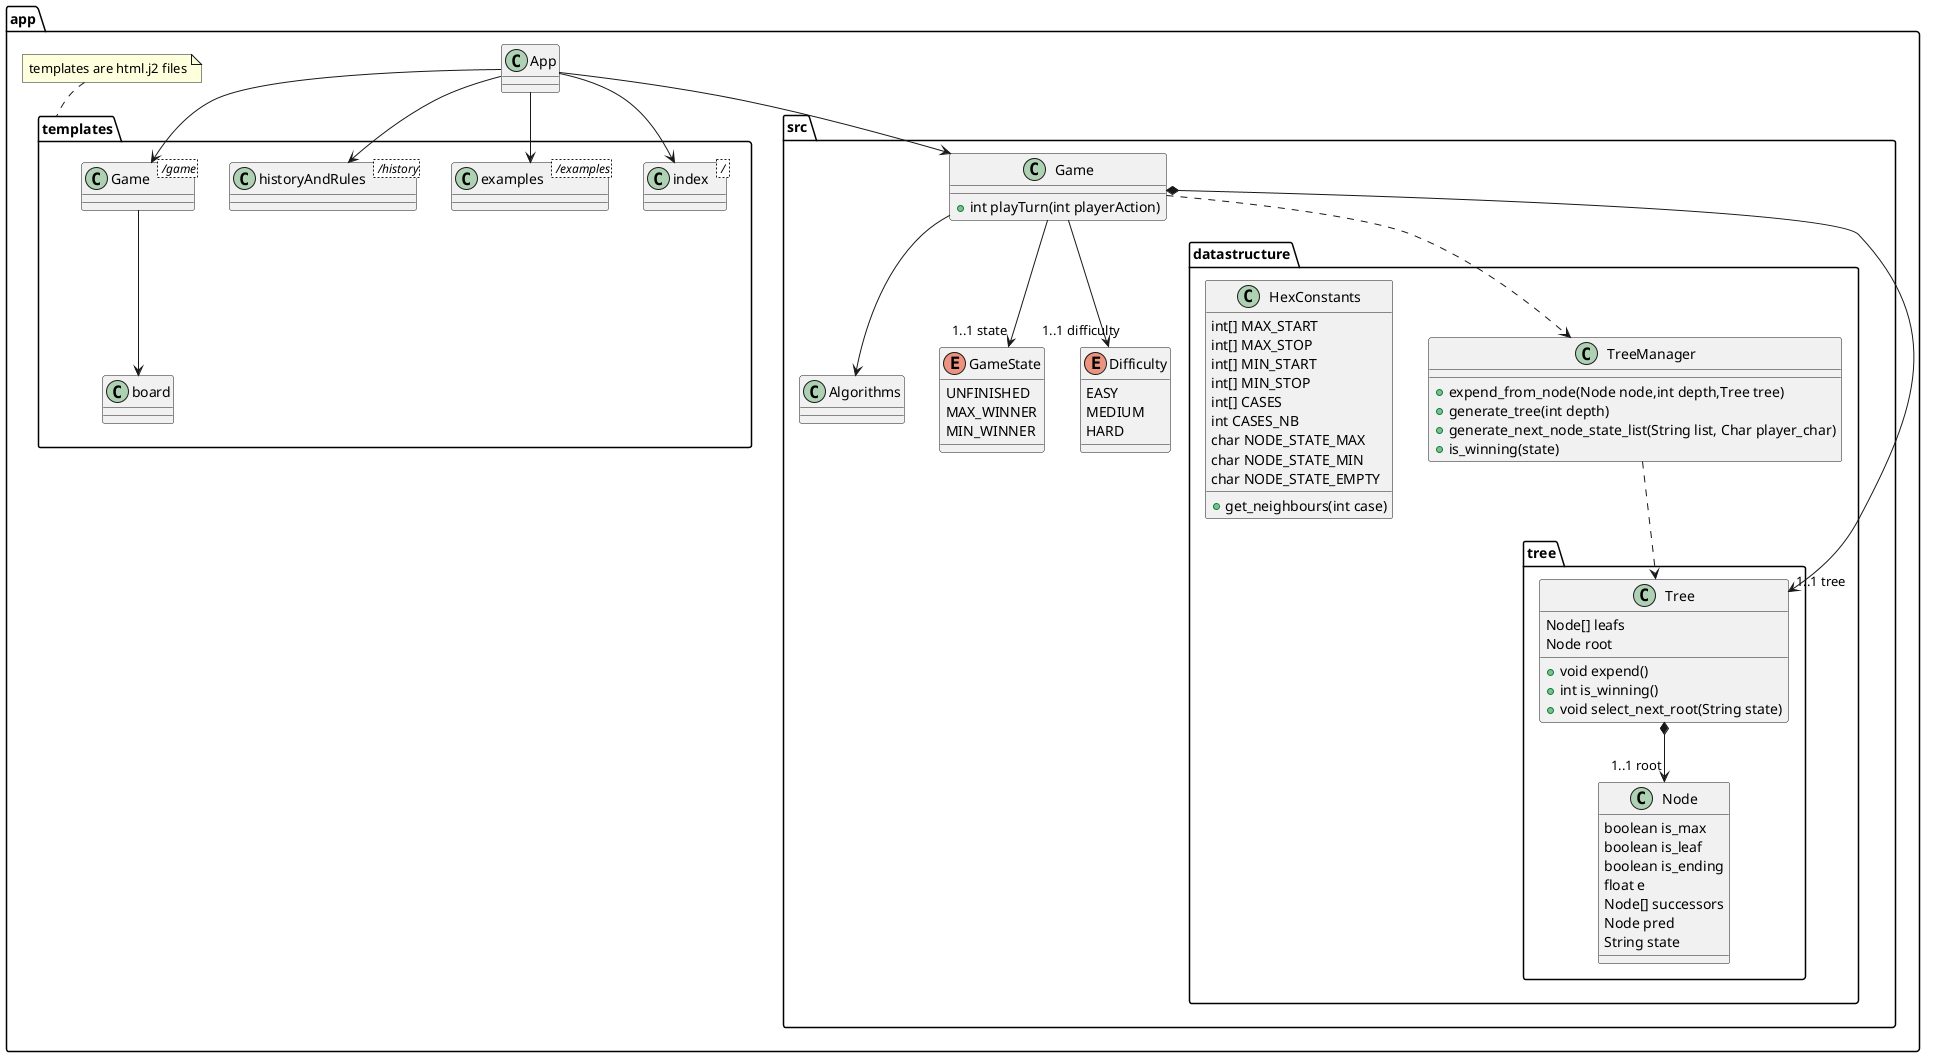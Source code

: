 @startuml
'https://plantuml.com/class-diagram

package app {

    class App

    package templates {

        class index< <U+002F> >

        class board

        class examples < <U+002F>examples>

        class historyAndRules < <U+002F>history>

        class Game < <U+002F>game>

        App --> index
        App --> examples
        App --> historyAndRules
        App --> Game
        Game --> board
    }

    note top of templates: templates are html.j2 files

    package src {

        class Game {
            + int playTurn(int playerAction)
        }

        class Algorithms {
        }

        package datastructure {

            package tree {

                class Tree {
                    Node[] leafs
                    Node root
                    + void expend()
                    + int is_winning()
                    + void select_next_root(String state)
                }

                class Node {
                    boolean is_max
                    boolean is_leaf
                    boolean is_ending
                    float e
                    Node[] successors
                    Node pred
                    String state
                }

                Tree *--> "1..1 root" Node
            }

            class TreeManager {
                + expend_from_node(Node node,int depth,Tree tree)
                + generate_tree(int depth)
                + generate_next_node_state_list(String list, Char player_char)
                + is_winning(state)
            }

            class HexConstants {
                int[] MAX_START
                int[] MAX_STOP
                int[] MIN_START
                int[] MIN_STOP
                int[] CASES
                int CASES_NB
                char NODE_STATE_MAX
                char NODE_STATE_MIN
                char NODE_STATE_EMPTY
                + get_neighbours(int case)
            }

            TreeManager ..> Tree

        }

        Game ..> TreeManager
        Game --> Algorithms
        Game --> "1..1 state" GameState
        Game *--> "1..1 tree" Tree
        Game --> "1..1 difficulty" Difficulty

        enum GameState {
            UNFINISHED
            MAX_WINNER
            MIN_WINNER
        }

        enum Difficulty {
            EASY
            MEDIUM
            HARD
        }

    }

    App --> src.Game

}

@enduml